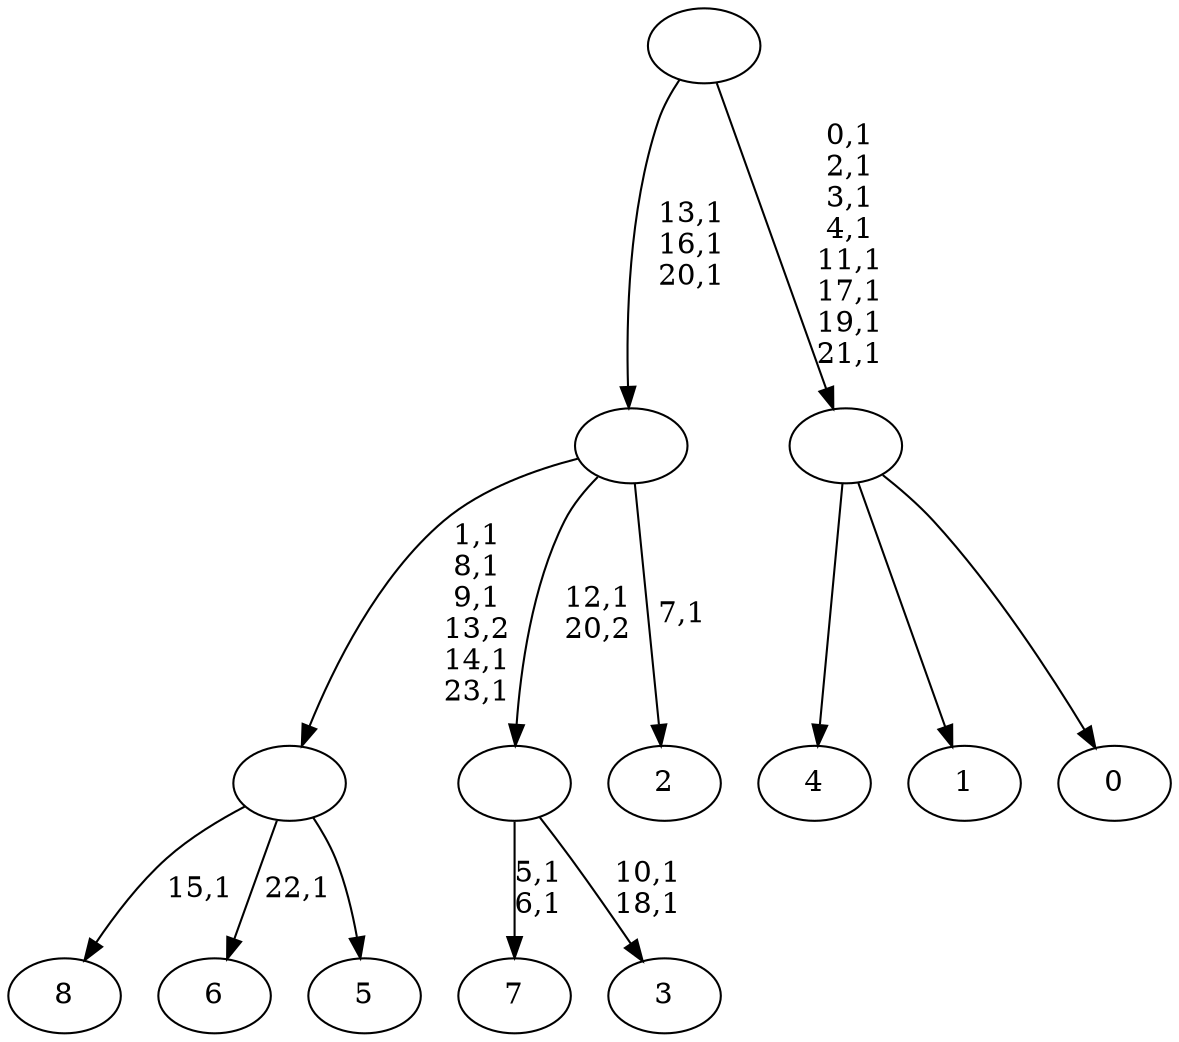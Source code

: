 digraph T {
	33 [label="8"]
	31 [label="7"]
	28 [label="6"]
	26 [label="5"]
	25 [label=""]
	20 [label="4"]
	19 [label="3"]
	16 [label=""]
	15 [label="2"]
	13 [label=""]
	10 [label="1"]
	9 [label="0"]
	8 [label=""]
	0 [label=""]
	25 -> 28 [label="22,1"]
	25 -> 33 [label="15,1"]
	25 -> 26 [label=""]
	16 -> 19 [label="10,1\n18,1"]
	16 -> 31 [label="5,1\n6,1"]
	13 -> 15 [label="7,1"]
	13 -> 25 [label="1,1\n8,1\n9,1\n13,2\n14,1\n23,1"]
	13 -> 16 [label="12,1\n20,2"]
	8 -> 20 [label=""]
	8 -> 10 [label=""]
	8 -> 9 [label=""]
	0 -> 8 [label="0,1\n2,1\n3,1\n4,1\n11,1\n17,1\n19,1\n21,1"]
	0 -> 13 [label="13,1\n16,1\n20,1"]
}

